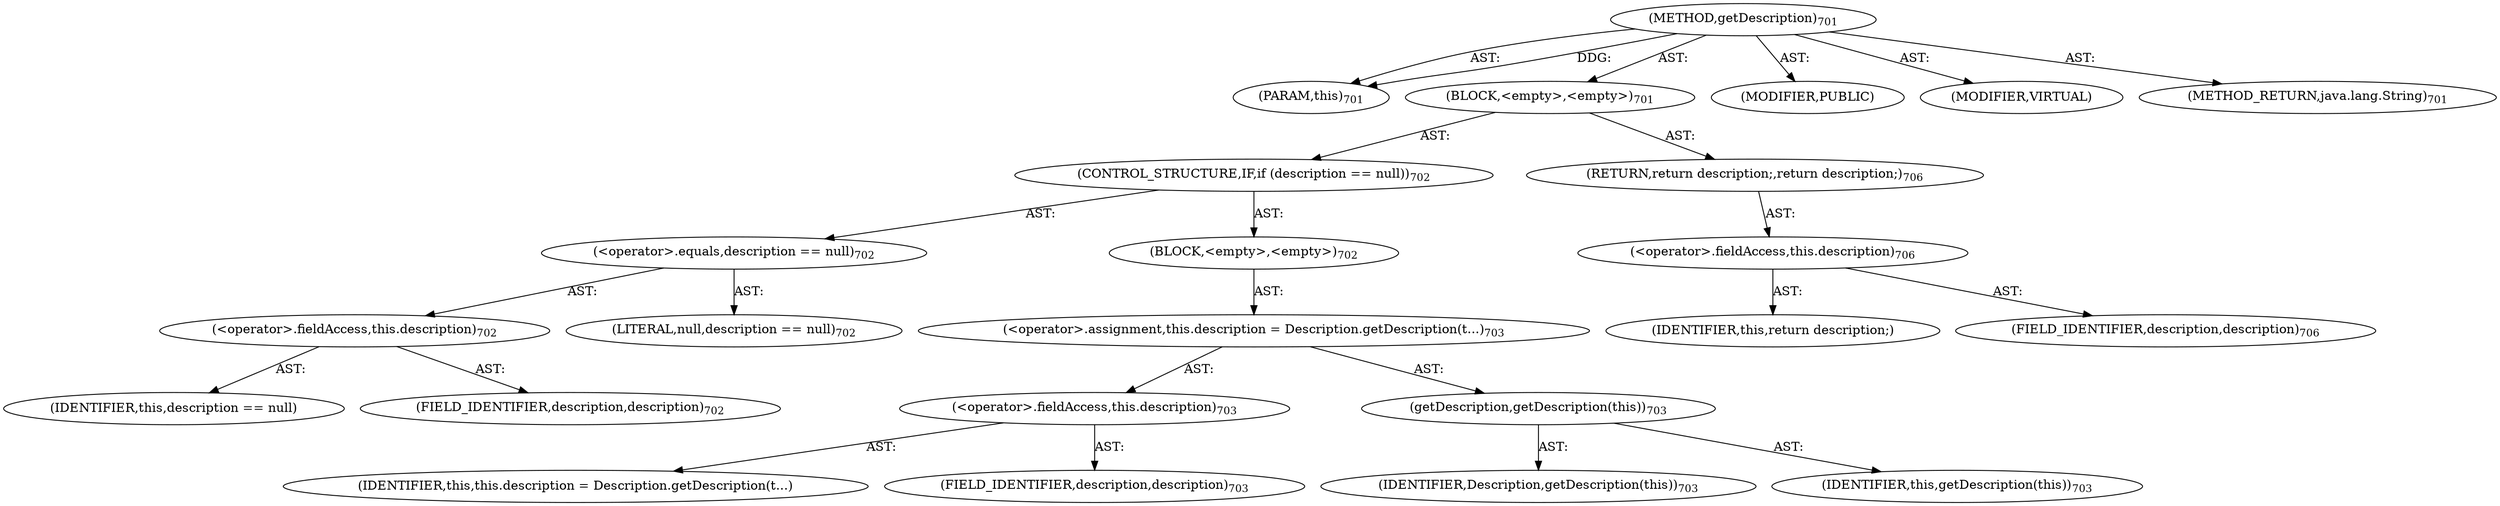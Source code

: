 digraph "getDescription" {  
"111669149733" [label = <(METHOD,getDescription)<SUB>701</SUB>> ]
"115964117020" [label = <(PARAM,this)<SUB>701</SUB>> ]
"25769803817" [label = <(BLOCK,&lt;empty&gt;,&lt;empty&gt;)<SUB>701</SUB>> ]
"47244640260" [label = <(CONTROL_STRUCTURE,IF,if (description == null))<SUB>702</SUB>> ]
"30064771232" [label = <(&lt;operator&gt;.equals,description == null)<SUB>702</SUB>> ]
"30064771233" [label = <(&lt;operator&gt;.fieldAccess,this.description)<SUB>702</SUB>> ]
"68719476962" [label = <(IDENTIFIER,this,description == null)> ]
"55834574891" [label = <(FIELD_IDENTIFIER,description,description)<SUB>702</SUB>> ]
"90194313236" [label = <(LITERAL,null,description == null)<SUB>702</SUB>> ]
"25769803818" [label = <(BLOCK,&lt;empty&gt;,&lt;empty&gt;)<SUB>702</SUB>> ]
"30064771234" [label = <(&lt;operator&gt;.assignment,this.description = Description.getDescription(t...)<SUB>703</SUB>> ]
"30064771235" [label = <(&lt;operator&gt;.fieldAccess,this.description)<SUB>703</SUB>> ]
"68719476963" [label = <(IDENTIFIER,this,this.description = Description.getDescription(t...)> ]
"55834574892" [label = <(FIELD_IDENTIFIER,description,description)<SUB>703</SUB>> ]
"30064771236" [label = <(getDescription,getDescription(this))<SUB>703</SUB>> ]
"68719476964" [label = <(IDENTIFIER,Description,getDescription(this))<SUB>703</SUB>> ]
"68719476770" [label = <(IDENTIFIER,this,getDescription(this))<SUB>703</SUB>> ]
"146028888078" [label = <(RETURN,return description;,return description;)<SUB>706</SUB>> ]
"30064771237" [label = <(&lt;operator&gt;.fieldAccess,this.description)<SUB>706</SUB>> ]
"68719476965" [label = <(IDENTIFIER,this,return description;)> ]
"55834574893" [label = <(FIELD_IDENTIFIER,description,description)<SUB>706</SUB>> ]
"133143986297" [label = <(MODIFIER,PUBLIC)> ]
"133143986298" [label = <(MODIFIER,VIRTUAL)> ]
"128849018917" [label = <(METHOD_RETURN,java.lang.String)<SUB>701</SUB>> ]
  "111669149733" -> "115964117020"  [ label = "AST: "] 
  "111669149733" -> "25769803817"  [ label = "AST: "] 
  "111669149733" -> "133143986297"  [ label = "AST: "] 
  "111669149733" -> "133143986298"  [ label = "AST: "] 
  "111669149733" -> "128849018917"  [ label = "AST: "] 
  "25769803817" -> "47244640260"  [ label = "AST: "] 
  "25769803817" -> "146028888078"  [ label = "AST: "] 
  "47244640260" -> "30064771232"  [ label = "AST: "] 
  "47244640260" -> "25769803818"  [ label = "AST: "] 
  "30064771232" -> "30064771233"  [ label = "AST: "] 
  "30064771232" -> "90194313236"  [ label = "AST: "] 
  "30064771233" -> "68719476962"  [ label = "AST: "] 
  "30064771233" -> "55834574891"  [ label = "AST: "] 
  "25769803818" -> "30064771234"  [ label = "AST: "] 
  "30064771234" -> "30064771235"  [ label = "AST: "] 
  "30064771234" -> "30064771236"  [ label = "AST: "] 
  "30064771235" -> "68719476963"  [ label = "AST: "] 
  "30064771235" -> "55834574892"  [ label = "AST: "] 
  "30064771236" -> "68719476964"  [ label = "AST: "] 
  "30064771236" -> "68719476770"  [ label = "AST: "] 
  "146028888078" -> "30064771237"  [ label = "AST: "] 
  "30064771237" -> "68719476965"  [ label = "AST: "] 
  "30064771237" -> "55834574893"  [ label = "AST: "] 
  "111669149733" -> "115964117020"  [ label = "DDG: "] 
}
